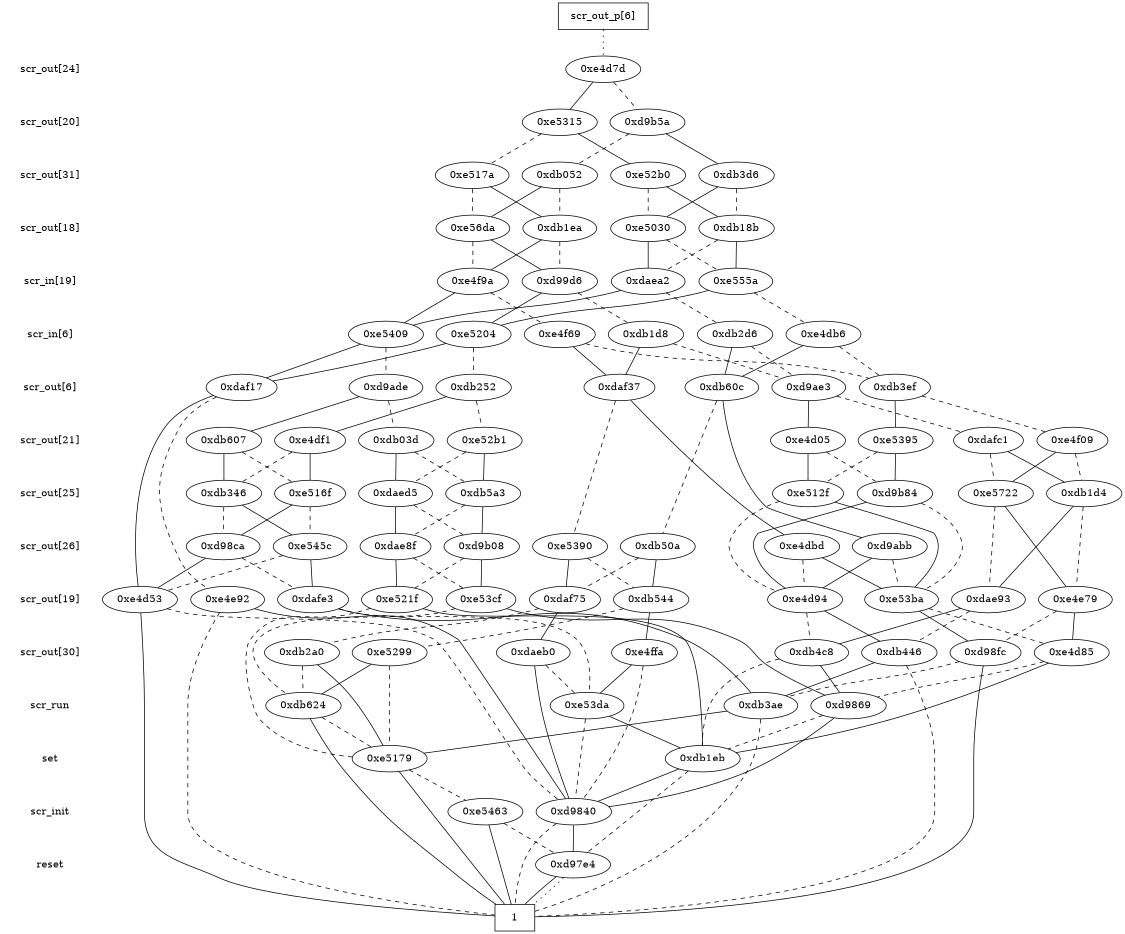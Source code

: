 digraph "DD" {
size = "7.5,10"
center = true;
edge [dir = none];
{ node [shape = plaintext];
  edge [style = invis];
  "CONST NODES" [style = invis];
" scr_out[24] " -> " scr_out[20] " -> " scr_out[31] " -> " scr_out[18] " -> " scr_in[19] " -> " scr_in[6] " -> " scr_out[6] " -> " scr_out[21] " -> " scr_out[25] " -> " scr_out[26] " -> " scr_out[19] " -> " scr_out[30] " -> " scr_run " -> " set " -> " scr_init " -> " reset " -> "CONST NODES"; 
}
{ rank = same; node [shape = box]; edge [style = invis];
"  scr_out_p[6]  "; }
{ rank = same; " scr_out[24] ";
"0xe4d7d";
}
{ rank = same; " scr_out[20] ";
"0xe5315";
"0xd9b5a";
}
{ rank = same; " scr_out[31] ";
"0xe517a";
"0xdb052";
"0xdb3d6";
"0xe52b0";
}
{ rank = same; " scr_out[18] ";
"0xdb1ea";
"0xe56da";
"0xdb18b";
"0xe5030";
}
{ rank = same; " scr_in[19] ";
"0xd99d6";
"0xdaea2";
"0xe555a";
"0xe4f9a";
}
{ rank = same; " scr_in[6] ";
"0xdb1d8";
"0xe5204";
"0xe4db6";
"0xe4f69";
"0xdb2d6";
"0xe5409";
}
{ rank = same; " scr_out[6] ";
"0xdaf17";
"0xdb60c";
"0xdb3ef";
"0xdb252";
"0xd9ade";
"0xd9ae3";
"0xdaf37";
}
{ rank = same; " scr_out[21] ";
"0xe4d05";
"0xdb607";
"0xdafc1";
"0xe52b1";
"0xe5395";
"0xe4df1";
"0xdb03d";
"0xe4f09";
}
{ rank = same; " scr_out[25] ";
"0xdb346";
"0xe512f";
"0xdaed5";
"0xe5722";
"0xe516f";
"0xdb5a3";
"0xdb1d4";
"0xd9b84";
}
{ rank = same; " scr_out[26] ";
"0xdb50a";
"0xe4dbd";
"0xd9b08";
"0xe545c";
"0xe5390";
"0xdae8f";
"0xd9abb";
"0xd98ca";
}
{ rank = same; " scr_out[19] ";
"0xe53ba";
"0xdafe3";
"0xe53cf";
"0xdb544";
"0xdae93";
"0xe4e79";
"0xe4e92";
"0xe4d53";
"0xe4d94";
"0xe521f";
"0xdaf75";
}
{ rank = same; " scr_out[30] ";
"0xdb2a0";
"0xd98fc";
"0xe4ffa";
"0xdb4c8";
"0xdb446";
"0xe4d85";
"0xdaeb0";
"0xe5299";
}
{ rank = same; " scr_run ";
"0xe53da";
"0xdb3ae";
"0xd9869";
"0xdb624";
}
{ rank = same; " set ";
"0xe5179";
"0xdb1eb";
}
{ rank = same; " scr_init ";
"0xe5463";
"0xd9840";
}
{ rank = same; " reset ";
"0xd97e4";
}
{ rank = same; "CONST NODES";
{ node [shape = box]; "0xd979d";
}
}
"  scr_out_p[6]  " -> "0xe4d7d" [style = dotted];
"0xe4d7d" -> "0xe5315";
"0xe4d7d" -> "0xd9b5a" [style = dashed];
"0xe5315" -> "0xe52b0";
"0xe5315" -> "0xe517a" [style = dashed];
"0xd9b5a" -> "0xdb3d6";
"0xd9b5a" -> "0xdb052" [style = dashed];
"0xe517a" -> "0xdb1ea";
"0xe517a" -> "0xe56da" [style = dashed];
"0xdb052" -> "0xe56da";
"0xdb052" -> "0xdb1ea" [style = dashed];
"0xdb3d6" -> "0xe5030";
"0xdb3d6" -> "0xdb18b" [style = dashed];
"0xe52b0" -> "0xdb18b";
"0xe52b0" -> "0xe5030" [style = dashed];
"0xdb1ea" -> "0xe4f9a";
"0xdb1ea" -> "0xd99d6" [style = dashed];
"0xe56da" -> "0xd99d6";
"0xe56da" -> "0xe4f9a" [style = dashed];
"0xdb18b" -> "0xe555a";
"0xdb18b" -> "0xdaea2" [style = dashed];
"0xe5030" -> "0xdaea2";
"0xe5030" -> "0xe555a" [style = dashed];
"0xd99d6" -> "0xe5204";
"0xd99d6" -> "0xdb1d8" [style = dashed];
"0xdaea2" -> "0xe5409";
"0xdaea2" -> "0xdb2d6" [style = dashed];
"0xe555a" -> "0xe5204";
"0xe555a" -> "0xe4db6" [style = dashed];
"0xe4f9a" -> "0xe5409";
"0xe4f9a" -> "0xe4f69" [style = dashed];
"0xdb1d8" -> "0xdaf37";
"0xdb1d8" -> "0xd9ae3" [style = dashed];
"0xe5204" -> "0xdaf17";
"0xe5204" -> "0xdb252" [style = dashed];
"0xe4db6" -> "0xdb60c";
"0xe4db6" -> "0xdb3ef" [style = dashed];
"0xe4f69" -> "0xdaf37";
"0xe4f69" -> "0xdb3ef" [style = dashed];
"0xdb2d6" -> "0xdb60c";
"0xdb2d6" -> "0xd9ae3" [style = dashed];
"0xe5409" -> "0xdaf17";
"0xe5409" -> "0xd9ade" [style = dashed];
"0xdaf17" -> "0xe4d53";
"0xdaf17" -> "0xe4e92" [style = dashed];
"0xdb60c" -> "0xd9abb";
"0xdb60c" -> "0xdb50a" [style = dashed];
"0xdb3ef" -> "0xe5395";
"0xdb3ef" -> "0xe4f09" [style = dashed];
"0xdb252" -> "0xe4df1";
"0xdb252" -> "0xe52b1" [style = dashed];
"0xd9ade" -> "0xdb607";
"0xd9ade" -> "0xdb03d" [style = dashed];
"0xd9ae3" -> "0xe4d05";
"0xd9ae3" -> "0xdafc1" [style = dashed];
"0xdaf37" -> "0xe4dbd";
"0xdaf37" -> "0xe5390" [style = dashed];
"0xe4d05" -> "0xe512f";
"0xe4d05" -> "0xd9b84" [style = dashed];
"0xdb607" -> "0xdb346";
"0xdb607" -> "0xe516f" [style = dashed];
"0xdafc1" -> "0xdb1d4";
"0xdafc1" -> "0xe5722" [style = dashed];
"0xe52b1" -> "0xdb5a3";
"0xe52b1" -> "0xdaed5" [style = dashed];
"0xe5395" -> "0xd9b84";
"0xe5395" -> "0xe512f" [style = dashed];
"0xe4df1" -> "0xe516f";
"0xe4df1" -> "0xdb346" [style = dashed];
"0xdb03d" -> "0xdaed5";
"0xdb03d" -> "0xdb5a3" [style = dashed];
"0xe4f09" -> "0xe5722";
"0xe4f09" -> "0xdb1d4" [style = dashed];
"0xdb346" -> "0xe545c";
"0xdb346" -> "0xd98ca" [style = dashed];
"0xe512f" -> "0xe53ba";
"0xe512f" -> "0xe4d94" [style = dashed];
"0xdaed5" -> "0xdae8f";
"0xdaed5" -> "0xd9b08" [style = dashed];
"0xe5722" -> "0xe4e79";
"0xe5722" -> "0xdae93" [style = dashed];
"0xe516f" -> "0xd98ca";
"0xe516f" -> "0xe545c" [style = dashed];
"0xdb5a3" -> "0xd9b08";
"0xdb5a3" -> "0xdae8f" [style = dashed];
"0xdb1d4" -> "0xdae93";
"0xdb1d4" -> "0xe4e79" [style = dashed];
"0xd9b84" -> "0xe4d94";
"0xd9b84" -> "0xe53ba" [style = dashed];
"0xdb50a" -> "0xdb544";
"0xdb50a" -> "0xdaf75" [style = dashed];
"0xe4dbd" -> "0xe53ba";
"0xe4dbd" -> "0xe4d94" [style = dashed];
"0xd9b08" -> "0xe53cf";
"0xd9b08" -> "0xe521f" [style = dashed];
"0xe545c" -> "0xdafe3";
"0xe545c" -> "0xe4d53" [style = dashed];
"0xe5390" -> "0xdaf75";
"0xe5390" -> "0xdb544" [style = dashed];
"0xdae8f" -> "0xe521f";
"0xdae8f" -> "0xe53cf" [style = dashed];
"0xd9abb" -> "0xe4d94";
"0xd9abb" -> "0xe53ba" [style = dashed];
"0xd98ca" -> "0xe4d53";
"0xd98ca" -> "0xdafe3" [style = dashed];
"0xe53ba" -> "0xd98fc";
"0xe53ba" -> "0xe4d85" [style = dashed];
"0xdafe3" -> "0xdb3ae";
"0xdafe3" -> "0xe53da" [style = dashed];
"0xe53cf" -> "0xd9869";
"0xe53cf" -> "0xdb624" [style = dashed];
"0xdb544" -> "0xe4ffa";
"0xdb544" -> "0xe5299" [style = dashed];
"0xdae93" -> "0xdb4c8";
"0xdae93" -> "0xdb446" [style = dashed];
"0xe4e79" -> "0xe4d85";
"0xe4e79" -> "0xd98fc" [style = dashed];
"0xe4e92" -> "0xd9840";
"0xe4e92" -> "0xd979d" [style = dashed];
"0xe4d53" -> "0xd979d";
"0xe4d53" -> "0xd9840" [style = dashed];
"0xe4d94" -> "0xdb446";
"0xe4d94" -> "0xdb4c8" [style = dashed];
"0xe521f" -> "0xdb1eb";
"0xe521f" -> "0xe5179" [style = dashed];
"0xdaf75" -> "0xdaeb0";
"0xdaf75" -> "0xdb2a0" [style = dashed];
"0xdb2a0" -> "0xe5179";
"0xdb2a0" -> "0xdb624" [style = dashed];
"0xd98fc" -> "0xd979d";
"0xd98fc" -> "0xdb3ae" [style = dashed];
"0xe4ffa" -> "0xe53da";
"0xe4ffa" -> "0xd9840" [style = dashed];
"0xdb4c8" -> "0xd9869";
"0xdb4c8" -> "0xdb1eb" [style = dashed];
"0xdb446" -> "0xdb3ae";
"0xdb446" -> "0xd979d" [style = dashed];
"0xe4d85" -> "0xdb1eb";
"0xe4d85" -> "0xd9869" [style = dashed];
"0xdaeb0" -> "0xd9840";
"0xdaeb0" -> "0xe53da" [style = dashed];
"0xe5299" -> "0xdb624";
"0xe5299" -> "0xe5179" [style = dashed];
"0xe53da" -> "0xdb1eb";
"0xe53da" -> "0xd9840" [style = dashed];
"0xdb3ae" -> "0xe5179";
"0xdb3ae" -> "0xd979d" [style = dashed];
"0xd9869" -> "0xd9840";
"0xd9869" -> "0xdb1eb" [style = dashed];
"0xdb624" -> "0xd979d";
"0xdb624" -> "0xe5179" [style = dashed];
"0xe5179" -> "0xd979d";
"0xe5179" -> "0xe5463" [style = dashed];
"0xdb1eb" -> "0xd9840";
"0xdb1eb" -> "0xd97e4" [style = dashed];
"0xe5463" -> "0xd979d";
"0xe5463" -> "0xd97e4" [style = dashed];
"0xd9840" -> "0xd97e4";
"0xd9840" -> "0xd979d" [style = dashed];
"0xd97e4" -> "0xd979d";
"0xd97e4" -> "0xd979d" [style = dotted];
"0xd979d" [label = "1"];
}
